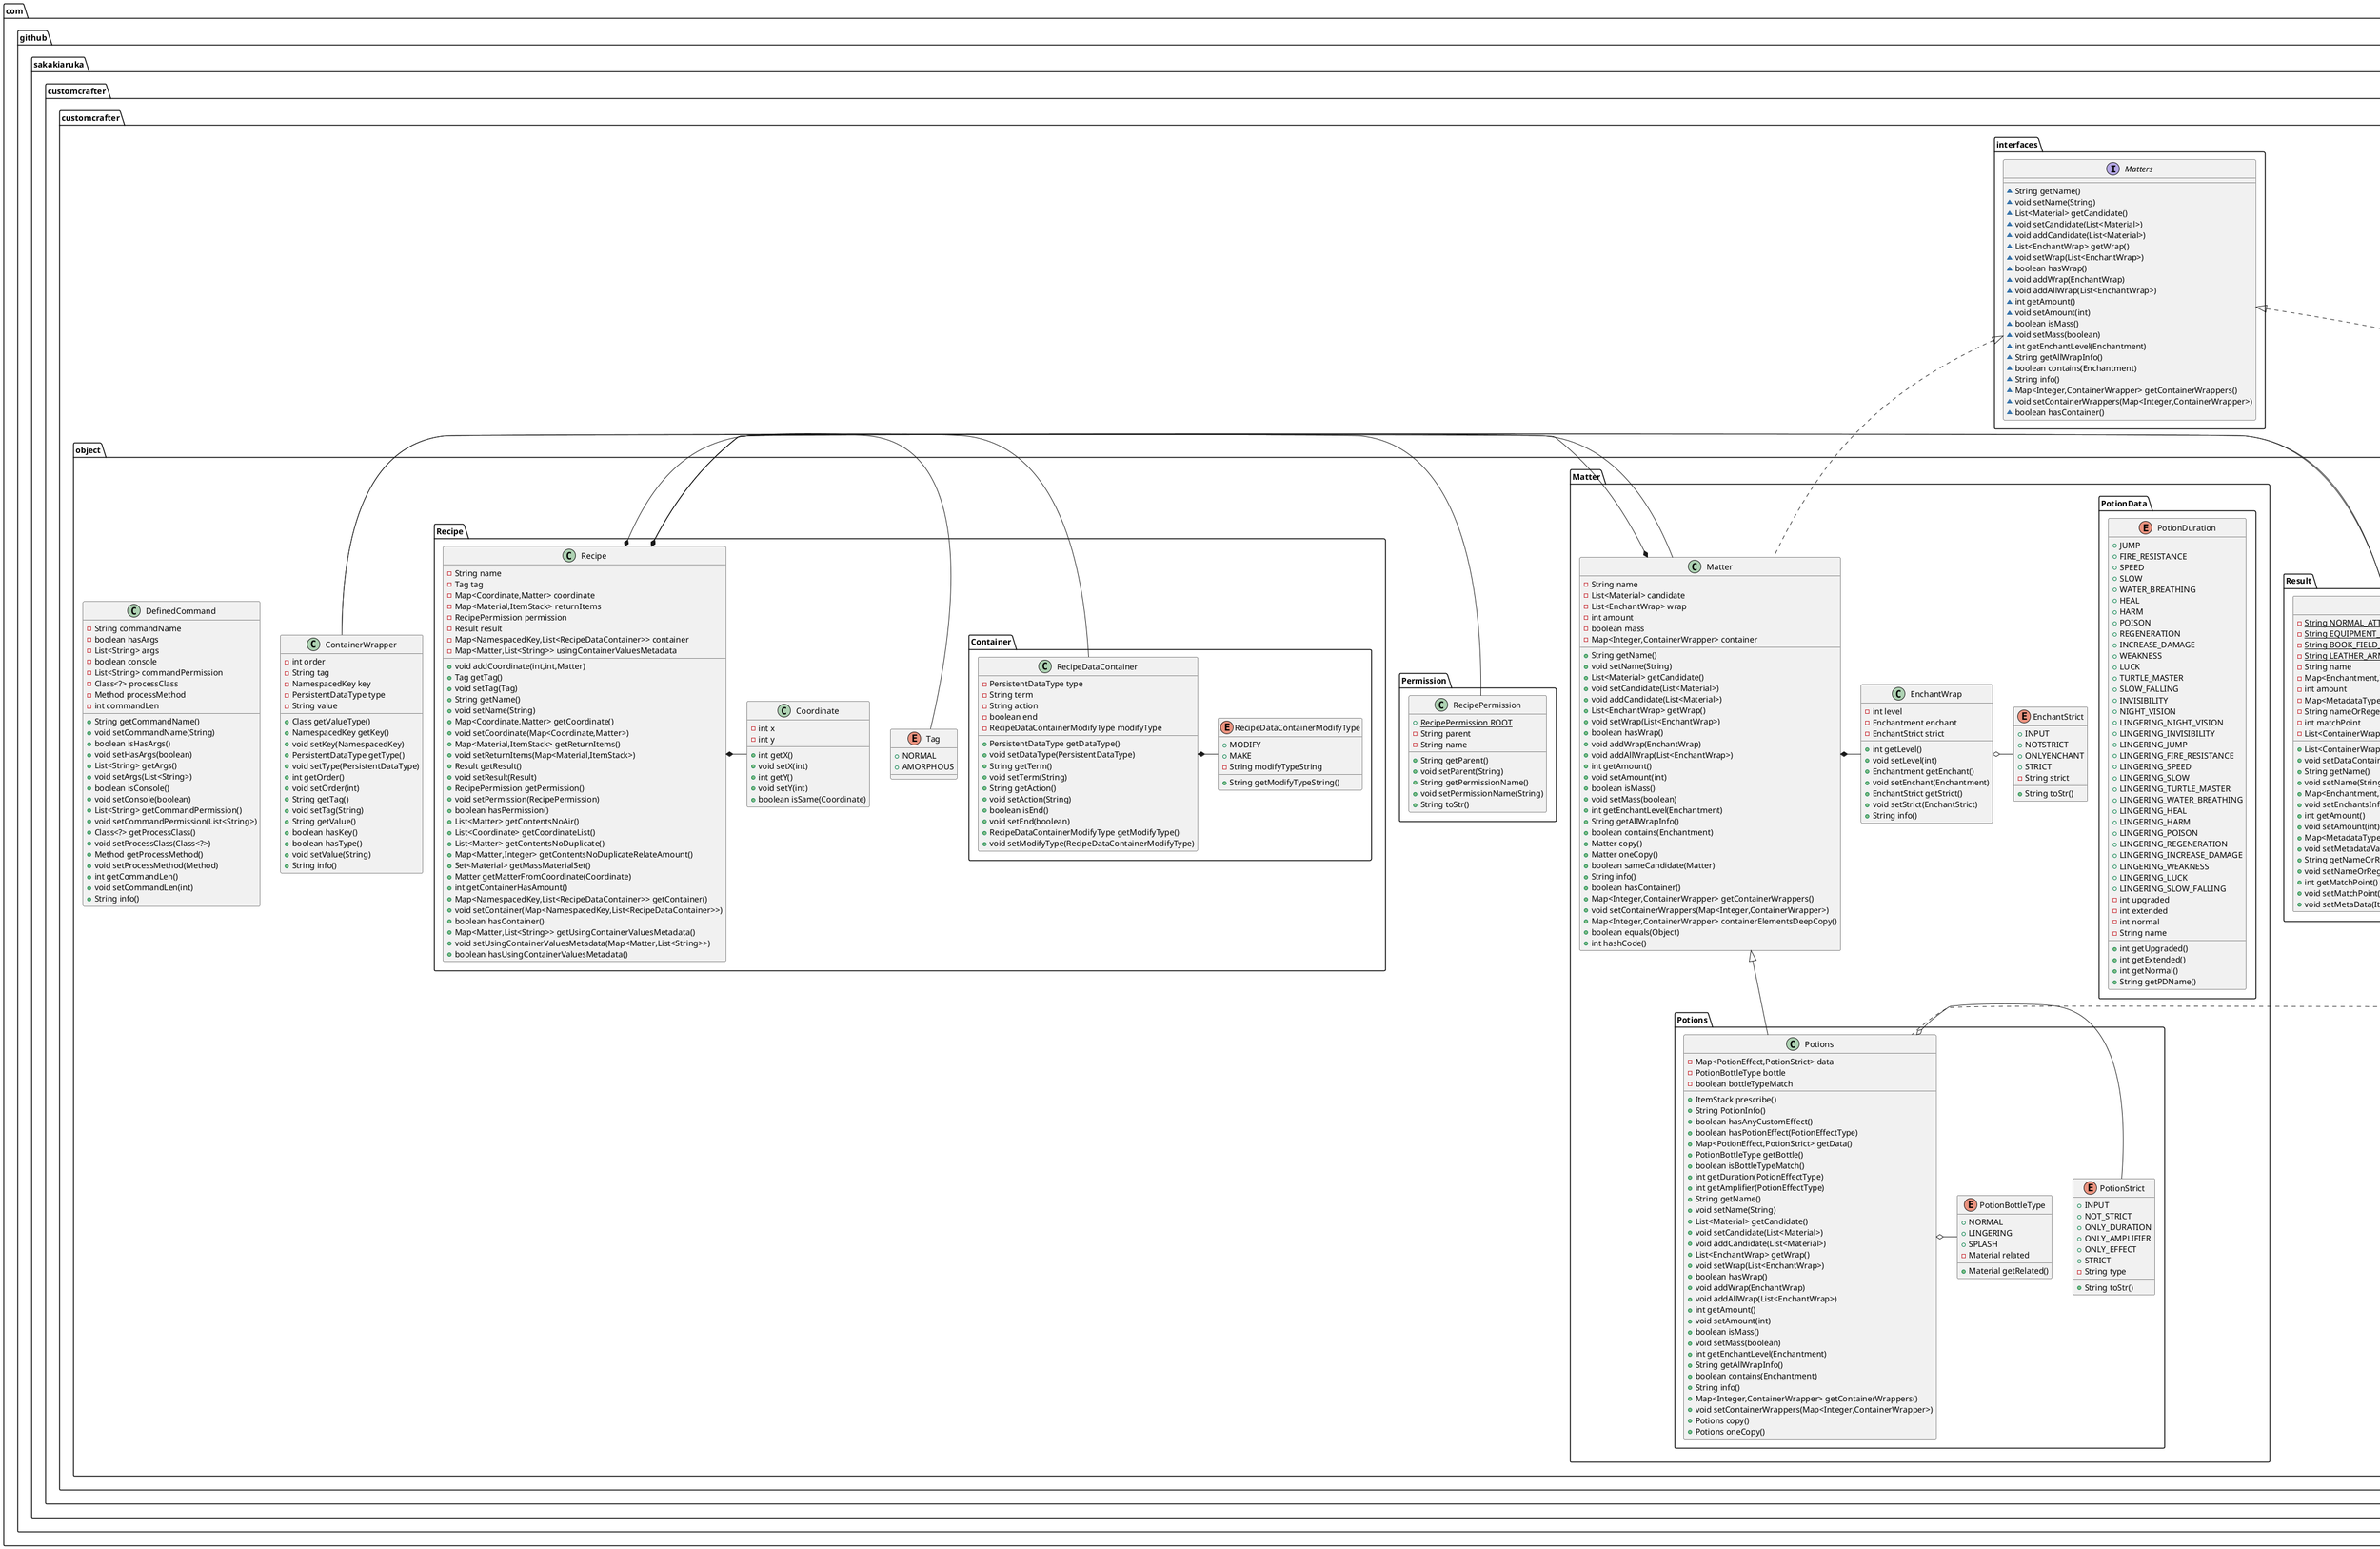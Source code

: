 @startuml
enum com.github.sakakiaruka.customcrafter.customcrafter.object.Result.MetadataType {
+  LORE
+  DISPLAYNAME
+  ENCHANTMENT
+  ITEMFLAG
+  UNBREAKABLE
+  CUSTOMMODELDATA
+  POTIONDATA
+  POTIONCOLOR
+  TEXTURE_ID
+  ATTRIBUTE_MODIFIER
+  TOOL_DURABILITY
+  BOOK_FIELD
+  LEATHER_ARMOR_COLOR
- String type
+ String toStr()
}
enum com.github.sakakiaruka.customcrafter.customcrafter.object.Matter.PotionData.PotionDuration {
+  JUMP
+  FIRE_RESISTANCE
+  SPEED
+  SLOW
+  WATER_BREATHING
+  HEAL
+  HARM
+  POISON
+  REGENERATION
+  INCREASE_DAMAGE
+  WEAKNESS
+  LUCK
+  TURTLE_MASTER
+  SLOW_FALLING
+  INVISIBILITY
+  NIGHT_VISION
+  LINGERING_NIGHT_VISION
+  LINGERING_INVISIBILITY
+  LINGERING_JUMP
+  LINGERING_FIRE_RESISTANCE
+  LINGERING_SPEED
+  LINGERING_SLOW
+  LINGERING_TURTLE_MASTER
+  LINGERING_WATER_BREATHING
+  LINGERING_HEAL
+  LINGERING_HARM
+  LINGERING_POISON
+  LINGERING_REGENERATION
+  LINGERING_INCREASE_DAMAGE
+  LINGERING_WEAKNESS
+  LINGERING_LUCK
+  LINGERING_SLOW_FALLING
- int upgraded
- int extended
- int normal
- String name
+ int getUpgraded()
+ int getExtended()
+ int getNormal()
+ String getPDName()
}
enum com.github.sakakiaruka.customcrafter.customcrafter.object.Matter.EnchantStrict {
+  INPUT
+  NOTSTRICT
+  ONLYENCHANT
+  STRICT
- String strict
+ String toStr()
}
class com.github.sakakiaruka.customcrafter.customcrafter.object.Matter.EnchantWrap {
- int level
- Enchantment enchant
- EnchantStrict strict
+ int getLevel()
+ void setLevel(int)
+ Enchantment getEnchant()
+ void setEnchant(Enchantment)
+ EnchantStrict getStrict()
+ void setStrict(EnchantStrict)
+ String info()
}
class com.github.sakakiaruka.customcrafter.customcrafter.object.ContainerWrapper {
- int order
- String tag
- NamespacedKey key
- PersistentDataType type
- String value
+ Class getValueType()
+ NamespacedKey getKey()
+ void setKey(NamespacedKey)
+ PersistentDataType getType()
+ void setType(PersistentDataType)
+ int getOrder()
+ void setOrder(int)
+ String getTag()
+ void setTag(String)
+ String getValue()
+ boolean hasKey()
+ boolean hasType()
+ void setValue(String)
+ String info()
}
enum com.github.sakakiaruka.customcrafter.customcrafter.object.Matter.Potions.PotionStrict {
+  INPUT
+  NOT_STRICT
+  ONLY_DURATION
+  ONLY_AMPLIFIER
+  ONLY_EFFECT
+  STRICT
- String type
+ String toStr()
}
class com.github.sakakiaruka.customcrafter.customcrafter.object.Result.Result {
- {static} String NORMAL_ATTRIBUTE_MODIFIER_PATTERN
- {static} String EQUIPMENT_ATTRIBUTE_MODIFIER_PATTERN
- {static} String BOOK_FIELD_PATTERN
- {static} String LEATHER_ARMOR_COLOR_PATTERN
- String name
- Map<Enchantment,Integer> enchantsInfo
- int amount
- Map<MetadataType,List<String>> metadata
- String nameOrRegex
- int matchPoint
- List<ContainerWrapper> dataContainer
+ List<ContainerWrapper> getDataContainer()
+ void setDataContainer(List<ContainerWrapper>)
+ String getName()
+ void setName(String)
+ Map<Enchantment,Integer> getEnchantsInfo()
+ void setEnchantsInfo(Map<Enchantment,Integer>)
+ int getAmount()
+ void setAmount(int)
+ Map<MetadataType,List<String>> getMetadata()
+ void setMetadataValue(Map<MetadataType,List<String>>)
+ String getNameOrRegex()
+ void setNameOrRegex(String)
+ int getMatchPoint()
+ void setMatchPoint(int)
+ void setMetaData(ItemStack)
}
class com.github.sakakiaruka.customcrafter.customcrafter.object.Permission.RecipePermission {
+ {static} RecipePermission ROOT
- String parent
- String name
+ String getParent()
+ void setParent(String)
+ String getPermissionName()
+ void setPermissionName(String)
+ String toStr()
}
class com.github.sakakiaruka.customcrafter.customcrafter.object.Recipe.Coordinate {
- int x
- int y
+ int getX()
+ void setX(int)
+ int getY()
+ void setY(int)
+ boolean isSame(Coordinate)
}
enum com.github.sakakiaruka.customcrafter.customcrafter.object.Recipe.Container.RecipeDataContainerModifyType {
+  MODIFY
+  MAKE
- String modifyTypeString
+ String getModifyTypeString()
}
enum com.github.sakakiaruka.customcrafter.customcrafter.object.Matter.Potions.PotionBottleType {
+  NORMAL
+  LINGERING
+  SPLASH
- Material related
+ Material getRelated()
}
class com.github.sakakiaruka.customcrafter.customcrafter.object.DefinedCommand {
- String commandName
- boolean hasArgs
- List<String> args
- boolean console
- List<String> commandPermission
- Class<?> processClass
- Method processMethod
- int commandLen
+ String getCommandName()
+ void setCommandName(String)
+ boolean isHasArgs()
+ void setHasArgs(boolean)
+ List<String> getArgs()
+ void setArgs(List<String>)
+ boolean isConsole()
+ void setConsole(boolean)
+ List<String> getCommandPermission()
+ void setCommandPermission(List<String>)
+ Class<?> getProcessClass()
+ void setProcessClass(Class<?>)
+ Method getProcessMethod()
+ void setProcessMethod(Method)
+ int getCommandLen()
+ void setCommandLen(int)
+ String info()
}
interface com.github.sakakiaruka.customcrafter.customcrafter.interfaces.Matters {
~ String getName()
~ void setName(String)
~ List<Material> getCandidate()
~ void setCandidate(List<Material>)
~ void addCandidate(List<Material>)
~ List<EnchantWrap> getWrap()
~ void setWrap(List<EnchantWrap>)
~ boolean hasWrap()
~ void addWrap(EnchantWrap)
~ void addAllWrap(List<EnchantWrap>)
~ int getAmount()
~ void setAmount(int)
~ boolean isMass()
~ void setMass(boolean)
~ int getEnchantLevel(Enchantment)
~ String getAllWrapInfo()
~ boolean contains(Enchantment)
~ String info()
~ Map<Integer,ContainerWrapper> getContainerWrappers()
~ void setContainerWrappers(Map<Integer,ContainerWrapper>)
~ boolean hasContainer()
}
class com.github.sakakiaruka.customcrafter.customcrafter.object.Recipe.Container.RecipeDataContainer {
- PersistentDataType type
- String term
- String action
- boolean end
- RecipeDataContainerModifyType modifyType
+ PersistentDataType getDataType()
+ void setDataType(PersistentDataType)
+ String getTerm()
+ void setTerm(String)
+ String getAction()
+ void setAction(String)
+ boolean isEnd()
+ void setEnd(boolean)
+ RecipeDataContainerModifyType getModifyType()
+ void setModifyType(RecipeDataContainerModifyType)
}
class com.github.sakakiaruka.customcrafter.customcrafter.object.Matter.Potions.Potions {
- Map<PotionEffect,PotionStrict> data
- PotionBottleType bottle
- boolean bottleTypeMatch
+ ItemStack prescribe()
+ String PotionInfo()
+ boolean hasAnyCustomEffect()
+ boolean hasPotionEffect(PotionEffectType)
+ Map<PotionEffect,PotionStrict> getData()
+ PotionBottleType getBottle()
+ boolean isBottleTypeMatch()
+ int getDuration(PotionEffectType)
+ int getAmplifier(PotionEffectType)
+ String getName()
+ void setName(String)
+ List<Material> getCandidate()
+ void setCandidate(List<Material>)
+ void addCandidate(List<Material>)
+ List<EnchantWrap> getWrap()
+ void setWrap(List<EnchantWrap>)
+ boolean hasWrap()
+ void addWrap(EnchantWrap)
+ void addAllWrap(List<EnchantWrap>)
+ int getAmount()
+ void setAmount(int)
+ boolean isMass()
+ void setMass(boolean)
+ int getEnchantLevel(Enchantment)
+ String getAllWrapInfo()
+ boolean contains(Enchantment)
+ String info()
+ Map<Integer,ContainerWrapper> getContainerWrappers()
+ void setContainerWrappers(Map<Integer,ContainerWrapper>)
+ Potions copy()
+ Potions oneCopy()
}
enum com.github.sakakiaruka.customcrafter.customcrafter.object.Recipe.Tag {
+  NORMAL
+  AMORPHOUS
}
class com.github.sakakiaruka.customcrafter.customcrafter.object.Recipe.Recipe {
- String name
- Tag tag
- Map<Coordinate,Matter> coordinate
- Map<Material,ItemStack> returnItems
- RecipePermission permission
- Result result
- Map<NamespacedKey,List<RecipeDataContainer>> container
- Map<Matter,List<String>> usingContainerValuesMetadata
+ void addCoordinate(int,int,Matter)
+ Tag getTag()
+ void setTag(Tag)
+ String getName()
+ void setName(String)
+ Map<Coordinate,Matter> getCoordinate()
+ void setCoordinate(Map<Coordinate,Matter>)
+ Map<Material,ItemStack> getReturnItems()
+ void setReturnItems(Map<Material,ItemStack>)
+ Result getResult()
+ void setResult(Result)
+ RecipePermission getPermission()
+ void setPermission(RecipePermission)
+ boolean hasPermission()
+ List<Matter> getContentsNoAir()
+ List<Coordinate> getCoordinateList()
+ List<Matter> getContentsNoDuplicate()
+ Map<Matter,Integer> getContentsNoDuplicateRelateAmount()
+ Set<Material> getMassMaterialSet()
+ Matter getMatterFromCoordinate(Coordinate)
+ int getContainerHasAmount()
+ Map<NamespacedKey,List<RecipeDataContainer>> getContainer()
+ void setContainer(Map<NamespacedKey,List<RecipeDataContainer>>)
+ boolean hasContainer()
+ Map<Matter,List<String>> getUsingContainerValuesMetadata()
+ void setUsingContainerValuesMetadata(Map<Matter,List<String>>)
+ boolean hasUsingContainerValuesMetadata()
}
class com.github.sakakiaruka.customcrafter.customcrafter.object.Matter.Matter {
- String name
- List<Material> candidate
- List<EnchantWrap> wrap
- int amount
- boolean mass
- Map<Integer,ContainerWrapper> container
+ String getName()
+ void setName(String)
+ List<Material> getCandidate()
+ void setCandidate(List<Material>)
+ void addCandidate(List<Material>)
+ List<EnchantWrap> getWrap()
+ void setWrap(List<EnchantWrap>)
+ boolean hasWrap()
+ void addWrap(EnchantWrap)
+ void addAllWrap(List<EnchantWrap>)
+ int getAmount()
+ void setAmount(int)
+ boolean isMass()
+ void setMass(boolean)
+ int getEnchantLevel(Enchantment)
+ String getAllWrapInfo()
+ boolean contains(Enchantment)
+ Matter copy()
+ Matter oneCopy()
+ boolean sameCandidate(Matter)
+ String info()
+ boolean hasContainer()
+ Map<Integer,ContainerWrapper> getContainerWrappers()
+ void setContainerWrappers(Map<Integer,ContainerWrapper>)
+ Map<Integer,ContainerWrapper> containerElementsDeepCopy()
+ boolean equals(Object)
+ int hashCode()
}


com.github.sakakiaruka.customcrafter.customcrafter.interfaces.Matters <|.. com.github.sakakiaruka.customcrafter.customcrafter.object.Matter.Potions.Potions
com.github.sakakiaruka.customcrafter.customcrafter.object.Matter.Matter <|-- com.github.sakakiaruka.customcrafter.customcrafter.object.Matter.Potions.Potions
com.github.sakakiaruka.customcrafter.customcrafter.interfaces.Matters <|.. com.github.sakakiaruka.customcrafter.customcrafter.object.Matter.Matter

com.github.sakakiaruka.customcrafter.customcrafter.object.Result.Result o- MetadataType
com.github.sakakiaruka.customcrafter.customcrafter.object.Result.Result *- ContainerWrapper

com.github.sakakiaruka.customcrafter.customcrafter.object.Matter.Matter *- EnchantWrap
com.github.sakakiaruka.customcrafter.customcrafter.object.Matter.Matter *- ContainerWrapper

com.github.sakakiaruka.customcrafter.customcrafter.object.Matter.Potions.Potions o- PotionStrict
com.github.sakakiaruka.customcrafter.customcrafter.object.Matter.Potions.Potions o- PotionBottleType

com.github.sakakiaruka.customcrafter.customcrafter.object.Recipe.Recipe *- com.github.sakakiaruka.customcrafter.customcrafter.object.Matter.Matter
com.github.sakakiaruka.customcrafter.customcrafter.object.Recipe.Recipe o- Tag
com.github.sakakiaruka.customcrafter.customcrafter.object.Recipe.Recipe *- Coordinate
com.github.sakakiaruka.customcrafter.customcrafter.object.Recipe.Recipe *- RecipePermission
com.github.sakakiaruka.customcrafter.customcrafter.object.Recipe.Recipe *- com.github.sakakiaruka.customcrafter.customcrafter.object.Result.Result
com.github.sakakiaruka.customcrafter.customcrafter.object.Recipe.Recipe *- RecipeDataContainer

com.github.sakakiaruka.customcrafter.customcrafter.object.Recipe.Container.RecipeDataContainer *- RecipeDataContainerModifyType

com.github.sakakiaruka.customcrafter.customcrafter.object.Matter.EnchantWrap o- EnchantStrict

@enduml